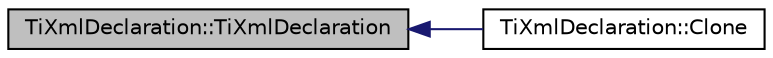digraph "TiXmlDeclaration::TiXmlDeclaration"
{
  edge [fontname="Helvetica",fontsize="10",labelfontname="Helvetica",labelfontsize="10"];
  node [fontname="Helvetica",fontsize="10",shape=record];
  rankdir="LR";
  Node1 [label="TiXmlDeclaration::TiXmlDeclaration",height=0.2,width=0.4,color="black", fillcolor="grey75", style="filled" fontcolor="black"];
  Node1 -> Node2 [dir="back",color="midnightblue",fontsize="10",style="solid",fontname="Helvetica"];
  Node2 [label="TiXmlDeclaration::Clone",height=0.2,width=0.4,color="black", fillcolor="white", style="filled",URL="$class_ti_xml_declaration.html#aff8231266d735943d8a7514a9c9822b9",tooltip="Creates a copy of this Declaration and returns it. "];
}
